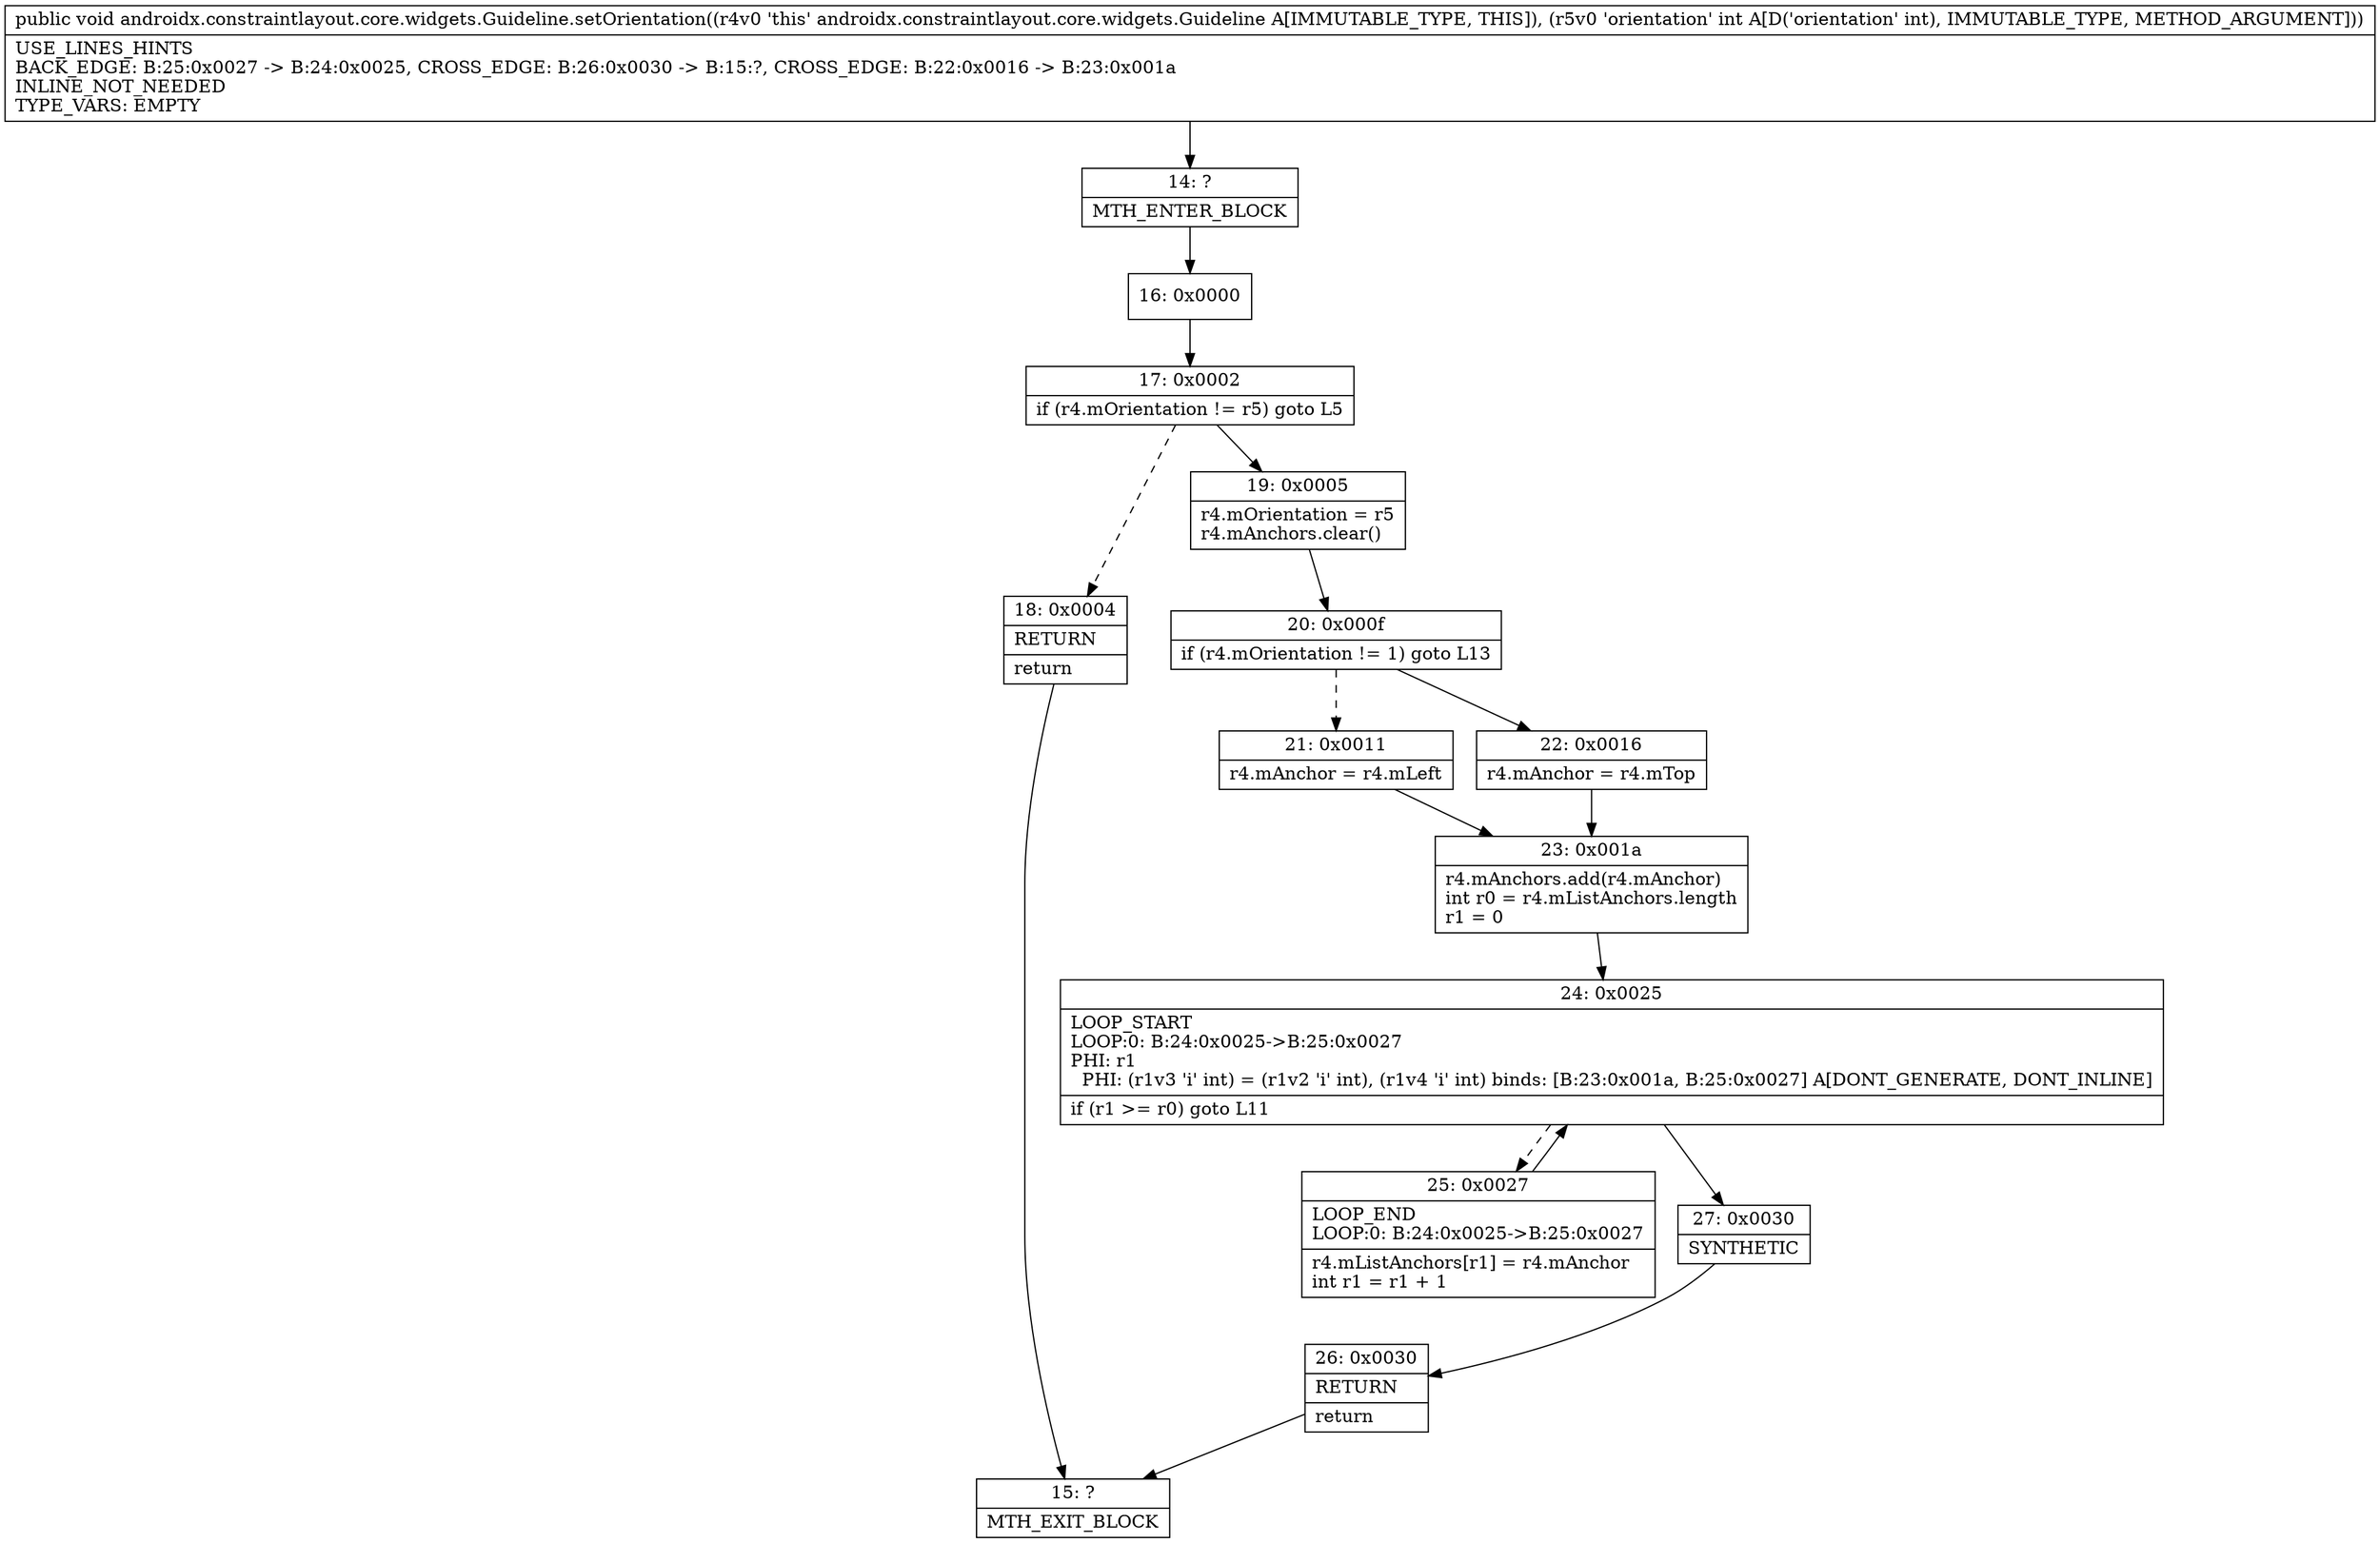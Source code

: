 digraph "CFG forandroidx.constraintlayout.core.widgets.Guideline.setOrientation(I)V" {
Node_14 [shape=record,label="{14\:\ ?|MTH_ENTER_BLOCK\l}"];
Node_16 [shape=record,label="{16\:\ 0x0000}"];
Node_17 [shape=record,label="{17\:\ 0x0002|if (r4.mOrientation != r5) goto L5\l}"];
Node_18 [shape=record,label="{18\:\ 0x0004|RETURN\l|return\l}"];
Node_15 [shape=record,label="{15\:\ ?|MTH_EXIT_BLOCK\l}"];
Node_19 [shape=record,label="{19\:\ 0x0005|r4.mOrientation = r5\lr4.mAnchors.clear()\l}"];
Node_20 [shape=record,label="{20\:\ 0x000f|if (r4.mOrientation != 1) goto L13\l}"];
Node_21 [shape=record,label="{21\:\ 0x0011|r4.mAnchor = r4.mLeft\l}"];
Node_23 [shape=record,label="{23\:\ 0x001a|r4.mAnchors.add(r4.mAnchor)\lint r0 = r4.mListAnchors.length\lr1 = 0\l}"];
Node_24 [shape=record,label="{24\:\ 0x0025|LOOP_START\lLOOP:0: B:24:0x0025\-\>B:25:0x0027\lPHI: r1 \l  PHI: (r1v3 'i' int) = (r1v2 'i' int), (r1v4 'i' int) binds: [B:23:0x001a, B:25:0x0027] A[DONT_GENERATE, DONT_INLINE]\l|if (r1 \>= r0) goto L11\l}"];
Node_25 [shape=record,label="{25\:\ 0x0027|LOOP_END\lLOOP:0: B:24:0x0025\-\>B:25:0x0027\l|r4.mListAnchors[r1] = r4.mAnchor\lint r1 = r1 + 1\l}"];
Node_27 [shape=record,label="{27\:\ 0x0030|SYNTHETIC\l}"];
Node_26 [shape=record,label="{26\:\ 0x0030|RETURN\l|return\l}"];
Node_22 [shape=record,label="{22\:\ 0x0016|r4.mAnchor = r4.mTop\l}"];
MethodNode[shape=record,label="{public void androidx.constraintlayout.core.widgets.Guideline.setOrientation((r4v0 'this' androidx.constraintlayout.core.widgets.Guideline A[IMMUTABLE_TYPE, THIS]), (r5v0 'orientation' int A[D('orientation' int), IMMUTABLE_TYPE, METHOD_ARGUMENT]))  | USE_LINES_HINTS\lBACK_EDGE: B:25:0x0027 \-\> B:24:0x0025, CROSS_EDGE: B:26:0x0030 \-\> B:15:?, CROSS_EDGE: B:22:0x0016 \-\> B:23:0x001a\lINLINE_NOT_NEEDED\lTYPE_VARS: EMPTY\l}"];
MethodNode -> Node_14;Node_14 -> Node_16;
Node_16 -> Node_17;
Node_17 -> Node_18[style=dashed];
Node_17 -> Node_19;
Node_18 -> Node_15;
Node_19 -> Node_20;
Node_20 -> Node_21[style=dashed];
Node_20 -> Node_22;
Node_21 -> Node_23;
Node_23 -> Node_24;
Node_24 -> Node_25[style=dashed];
Node_24 -> Node_27;
Node_25 -> Node_24;
Node_27 -> Node_26;
Node_26 -> Node_15;
Node_22 -> Node_23;
}

